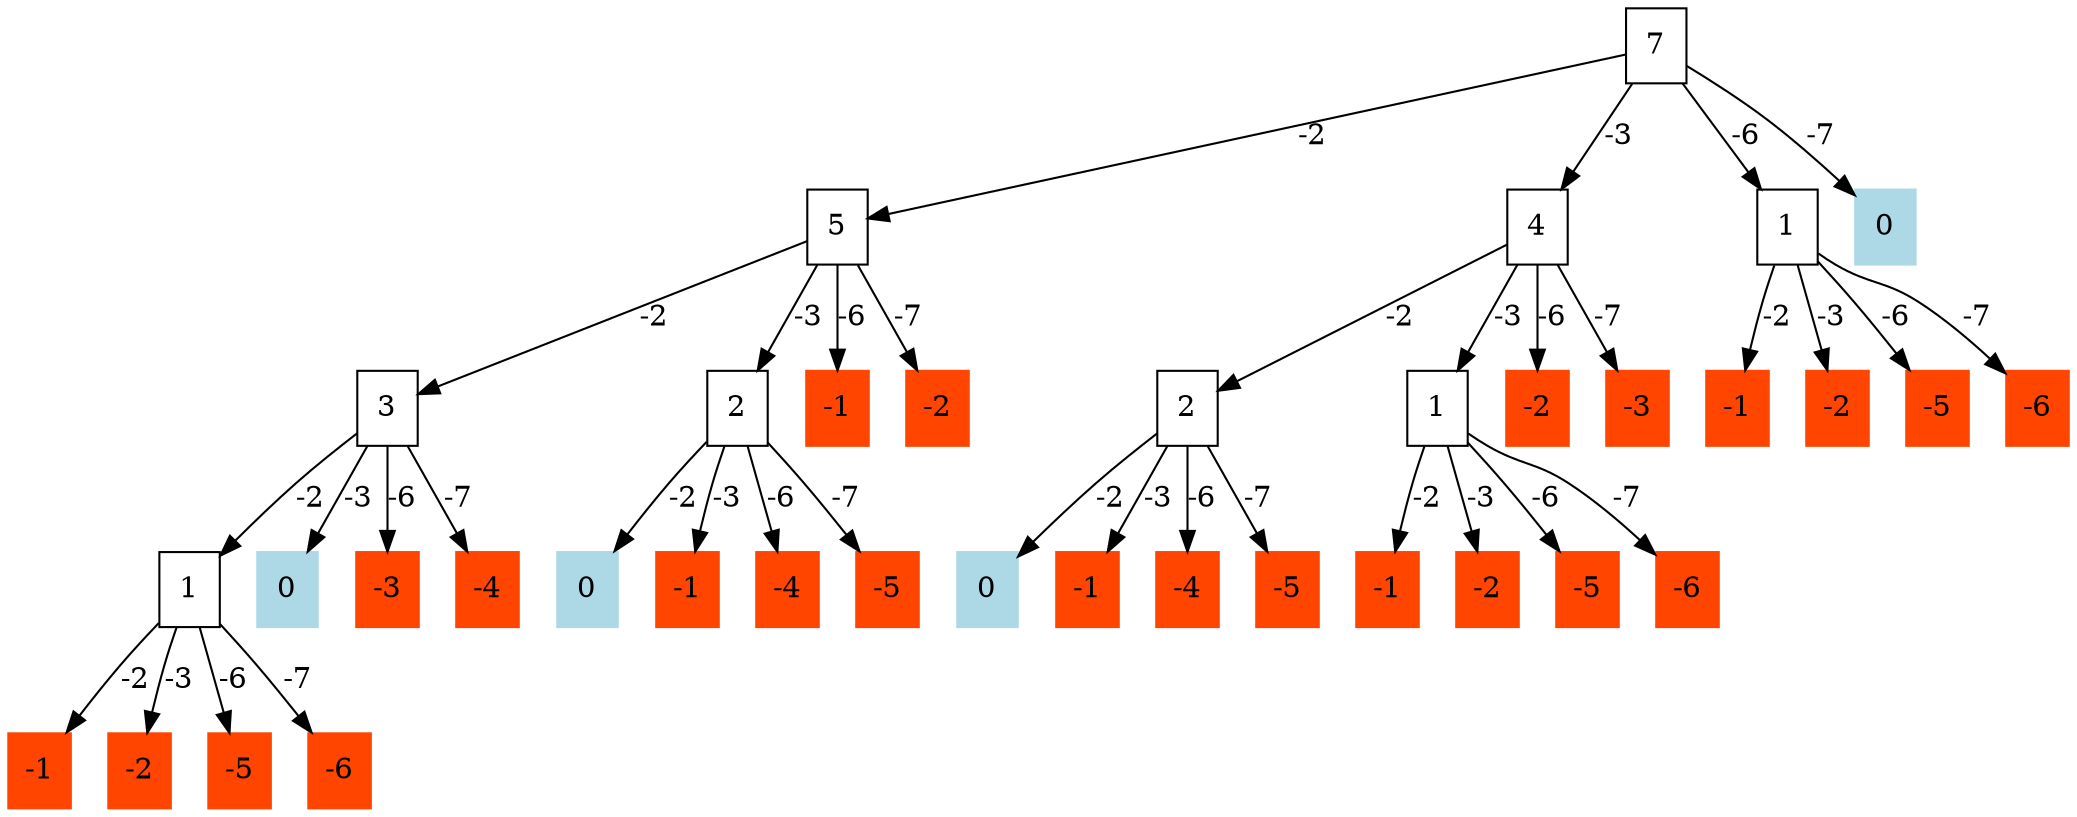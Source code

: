digraph G {
	node[shape=box, width=0.4]

	n7[label="7"]

	// n7
	n7->n7_5[label="-2"]
	n7->n7_4[label="-3"]
	n7->n7_1[label="-6"]
	n7->n7_0[label="-7"]
	n7_5[label="5"]
	n7_4[label="4"]
	n7_1[label="1"]
	n7_0[label="0",style=filled,color="lightblue"]

	// n7_5
	n7_5->n7_5_3[label="-2"]
	n7_5->n7_5_2[label="-3"]
	n7_5->n7_5_n1[label="-6"]
	n7_5->n7_5_n2[label="-7"]
	n7_5_3[label="3"]
	n7_5_2[label="2"]
	n7_5_n1[label="-1",style=filled,color="orangered"]
	n7_5_n2[label="-2",style=filled,color="orangered"]

	// n7_4
	n7_4->n7_4_2[label="-2"]
	n7_4->n7_4_1[label="-3"]
	n7_4->n7_4_n2[label="-6"]
	n7_4->n7_4_n3[label="-7"]
	n7_4_2[label="2"]
	n7_4_1[label="1"]
	n7_4_n2[label="-2",style=filled,color="orangered"]
	n7_4_n3[label="-3",style=filled,color="orangered"]

	// n7_1
	n7_1->n7_1_n1[label="-2"]
	n7_1->n7_1_n2[label="-3"]
	n7_1->n7_1_n5[label="-6"]
	n7_1->n7_1_n6[label="-7"]
	n7_1_n1[label="-1",style=filled,color="orangered"]
	n7_1_n2[label="-2",style=filled,color="orangered"]
	n7_1_n5[label="-5",style=filled,color="orangered"]
	n7_1_n6[label="-6",style=filled,color="orangered"]

	// n7_5_3
	n7_5_3->n7_5_3_1[label="-2"]
	n7_5_3->n7_5_3_0[label="-3"]
	n7_5_3->n7_5_3_n3[label="-6"]
	n7_5_3->n7_5_3_n4[label="-7"]
	n7_5_3_1[label="1"]
	n7_5_3_0[label="0",style=filled,color="lightblue"]
	n7_5_3_n3[label="-3",style=filled,color="orangered"]
	n7_5_3_n4[label="-4",style=filled,color="orangered"]

	// n7_5_2
	n7_5_2->n7_5_2_0[label="-2"]
	n7_5_2->n7_5_2_n1[label="-3"]
	n7_5_2->n7_5_2_n4[label="-6"]
	n7_5_2->n7_5_2_n5[label="-7"]
	n7_5_2_0[label="0",style=filled,color="lightblue"]
	n7_5_2_n1[label="-1",style=filled,color="orangered"]
	n7_5_2_n4[label="-4",style=filled,color="orangered"]
	n7_5_2_n5[label="-5",style=filled,color="orangered"]

	// n7_4_2
	n7_4_2->n7_4_2_0[label="-2"]
	n7_4_2->n7_4_2_n1[label="-3"]
	n7_4_2->n7_4_2_n4[label="-6"]
	n7_4_2->n7_4_2_n5[label="-7"]
	n7_4_2_0[label="0",style=filled,color="lightblue"]
	n7_4_2_n1[label="-1",style=filled,color="orangered"]
	n7_4_2_n4[label="-4",style=filled,color="orangered"]
	n7_4_2_n5[label="-5",style=filled,color="orangered"]

	// n7_4_1
	n7_4_1->n7_4_1_n1[label="-2"]
	n7_4_1->n7_4_1_n2[label="-3"]
	n7_4_1->n7_4_1_n5[label="-6"]
	n7_4_1->n7_4_1_n6[label="-7"]
	n7_4_1_n1[label="-1",style=filled,color="orangered"]
	n7_4_1_n2[label="-2",style=filled,color="orangered"]
	n7_4_1_n5[label="-5",style=filled,color="orangered"]
	n7_4_1_n6[label="-6",style=filled,color="orangered"]

	n7_5_3_1->n7_5_3_1_n1[label="-2"]
	n7_5_3_1->n7_5_3_1_n2[label="-3"]
	n7_5_3_1->n7_5_3_1_n5[label="-6"]
	n7_5_3_1->n7_5_3_1_n6[label="-7"]
	n7_5_3_1_n1[label="-1",style=filled,color="orangered"]
	n7_5_3_1_n2[label="-2",style=filled,color="orangered"]
	n7_5_3_1_n5[label="-5",style=filled,color="orangered"]
	n7_5_3_1_n6[label="-6",style=filled,color="orangered"]
}
